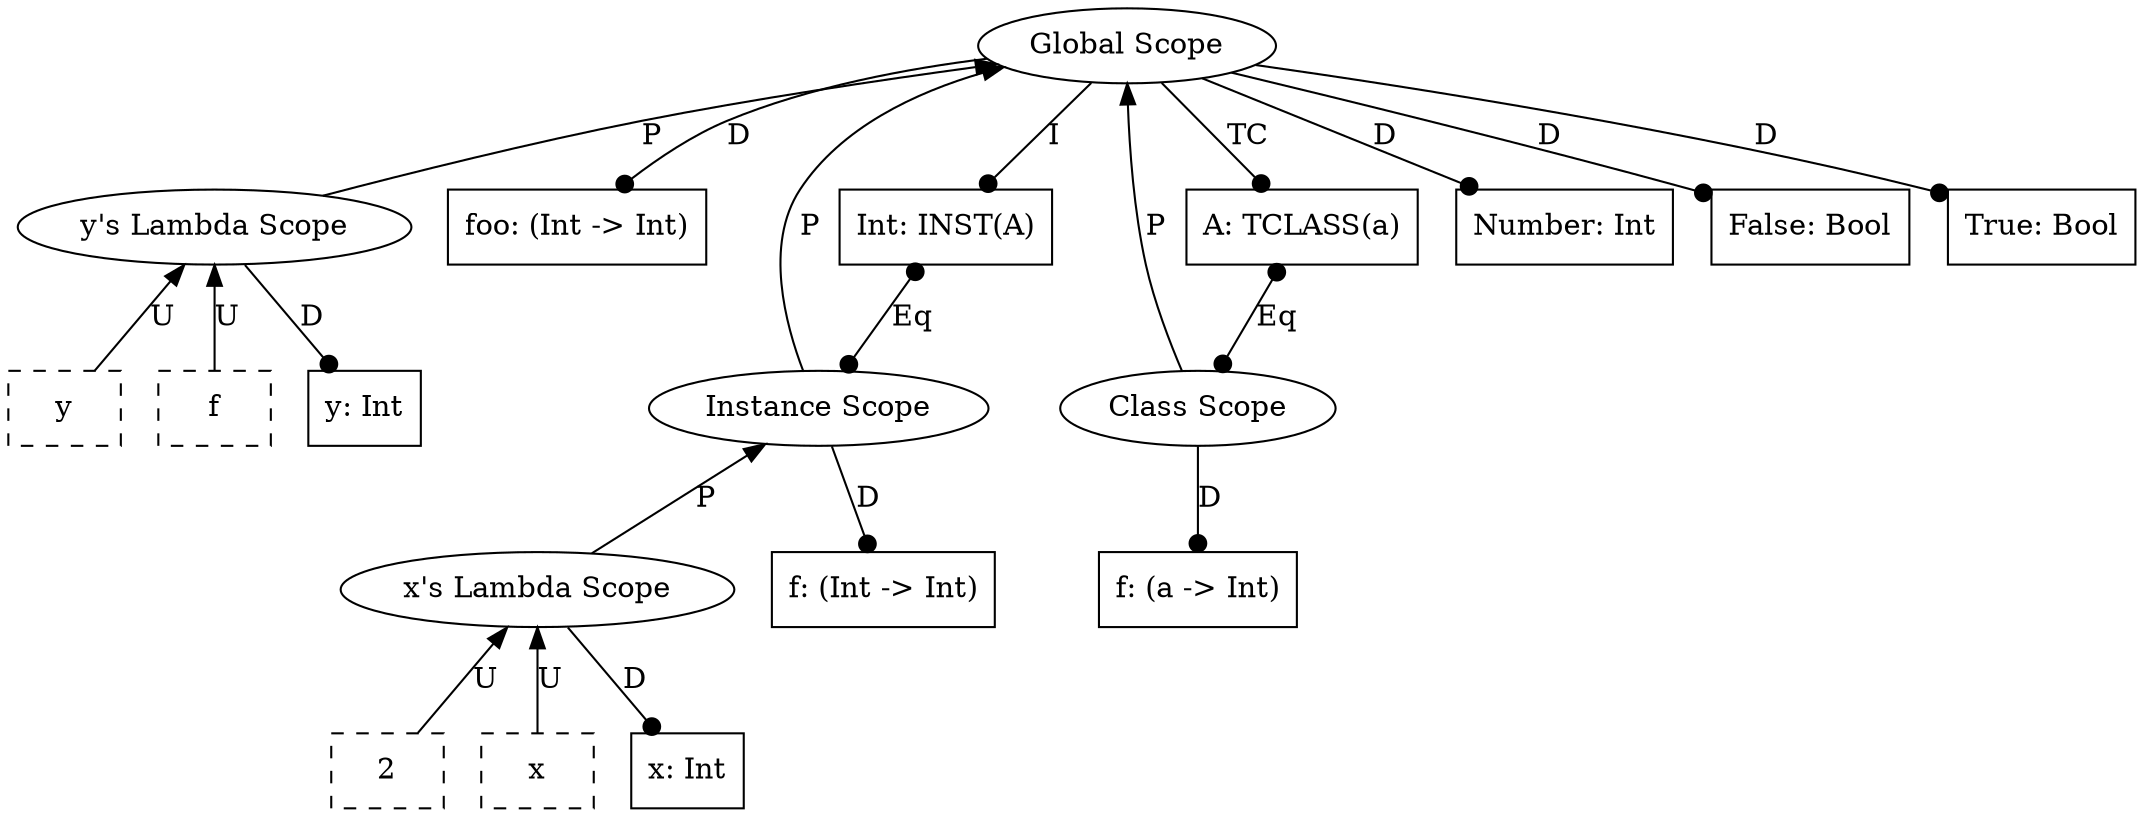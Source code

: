 graph {
    18 [label=y
       ,shape=box
       ,style=dashed];
    17 [label=f
       ,shape=box
       ,style=dashed];
    16 [label="y: Int",shape=box];
    15 [label="y's Lambda Scope"
       ,shape=ellipse];
    14 [label="foo: (Int -> Int)"
       ,shape=box];
    13 [label=2
       ,shape=box
       ,style=dashed];
    12 [label=x
       ,shape=box
       ,style=dashed];
    11 [label="x: Int",shape=box];
    10 [label="x's Lambda Scope"
       ,shape=ellipse];
    9 [label="f: (Int -> Int)"
      ,shape=box];
    8 [label="Instance Scope"
      ,shape=ellipse];
    7 [label="Int: INST(A)"
      ,shape=box];
    6 [label="f: (a -> Int)"
      ,shape=box];
    5 [label="Class Scope"
      ,shape=ellipse];
    4 [label="A: TCLASS(a)"
      ,shape=box];
    3 [label="Number: Int"
      ,shape=box];
    2 [label="False: Bool"
      ,shape=box];
    1 [label="True: Bool"
      ,shape=box];
    0 [label="Global Scope"
      ,shape=ellipse];
    15 -- 18 [label=U,dir=back];
    15 -- 17 [label=U,dir=back];
    15 -- 16 [label=D
             ,dir=forward
             ,arrowhead=dot];
    0 -- 15 [label=P,dir=back];
    0 -- 14 [label=D
            ,dir=forward
            ,arrowhead=dot];
    10 -- 13 [label=U,dir=back];
    10 -- 12 [label=U,dir=back];
    10 -- 11 [label=D
             ,dir=forward
             ,arrowhead=dot];
    8 -- 10 [label=P,dir=back];
    8 -- 9 [label=D
           ,dir=forward
           ,arrowhead=dot];
    7 -- 8 [label=Eq
           ,dir=both
           ,arrowhead=dot
           ,arrowtail=dot];
    0 -- 8 [label=P,dir=back];
    0 -- 7 [label=I
           ,dir=forward
           ,arrowhead=dot];
    5 -- 6 [label=D
           ,dir=forward
           ,arrowhead=dot];
    4 -- 5 [label=Eq
           ,dir=both
           ,arrowhead=dot
           ,arrowtail=dot];
    0 -- 5 [label=P,dir=back];
    0 -- 4 [label=TC
           ,dir=forward
           ,arrowhead=dot];
    0 -- 3 [label=D
           ,dir=forward
           ,arrowhead=dot];
    0 -- 2 [label=D
           ,dir=forward
           ,arrowhead=dot];
    0 -- 1 [label=D
           ,dir=forward
           ,arrowhead=dot];
}
